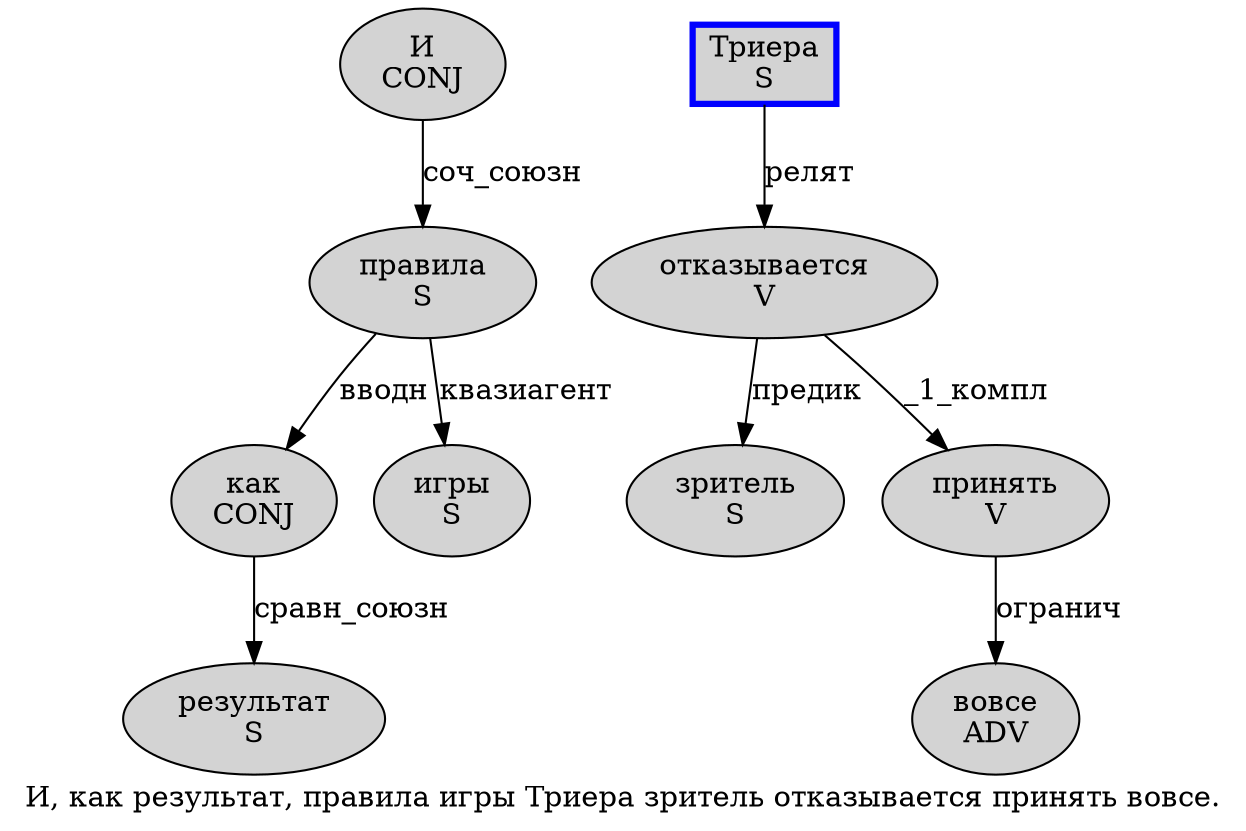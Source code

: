 digraph SENTENCE_2358 {
	graph [label="И, как результат, правила игры Триера зритель отказывается принять вовсе."]
	node [style=filled]
		0 [label="И
CONJ" color="" fillcolor=lightgray penwidth=1 shape=ellipse]
		2 [label="как
CONJ" color="" fillcolor=lightgray penwidth=1 shape=ellipse]
		3 [label="результат
S" color="" fillcolor=lightgray penwidth=1 shape=ellipse]
		5 [label="правила
S" color="" fillcolor=lightgray penwidth=1 shape=ellipse]
		6 [label="игры
S" color="" fillcolor=lightgray penwidth=1 shape=ellipse]
		7 [label="Триера
S" color=blue fillcolor=lightgray penwidth=3 shape=box]
		8 [label="зритель
S" color="" fillcolor=lightgray penwidth=1 shape=ellipse]
		9 [label="отказывается
V" color="" fillcolor=lightgray penwidth=1 shape=ellipse]
		10 [label="принять
V" color="" fillcolor=lightgray penwidth=1 shape=ellipse]
		11 [label="вовсе
ADV" color="" fillcolor=lightgray penwidth=1 shape=ellipse]
			0 -> 5 [label="соч_союзн"]
			2 -> 3 [label="сравн_союзн"]
			10 -> 11 [label="огранич"]
			9 -> 8 [label="предик"]
			9 -> 10 [label="_1_компл"]
			7 -> 9 [label="релят"]
			5 -> 2 [label="вводн"]
			5 -> 6 [label="квазиагент"]
}